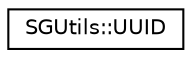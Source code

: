 digraph "Graphical Class Hierarchy"
{
 // LATEX_PDF_SIZE
  edge [fontname="Helvetica",fontsize="10",labelfontname="Helvetica",labelfontsize="10"];
  node [fontname="Helvetica",fontsize="10",shape=record];
  rankdir="LR";
  Node0 [label="SGUtils::UUID",height=0.2,width=0.4,color="black", fillcolor="white", style="filled",URL="$structSGUtils_1_1UUID.html",tooltip=" "];
}
